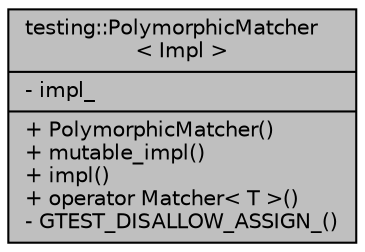 digraph "testing::PolymorphicMatcher&lt; Impl &gt;"
{
  edge [fontname="Helvetica",fontsize="10",labelfontname="Helvetica",labelfontsize="10"];
  node [fontname="Helvetica",fontsize="10",shape=record];
  Node1 [label="{testing::PolymorphicMatcher\l\< Impl \>\n|- impl_\l|+ PolymorphicMatcher()\l+ mutable_impl()\l+ impl()\l+ operator Matcher\< T \>()\l- GTEST_DISALLOW_ASSIGN_()\l}",height=0.2,width=0.4,color="black", fillcolor="grey75", style="filled", fontcolor="black"];
}
